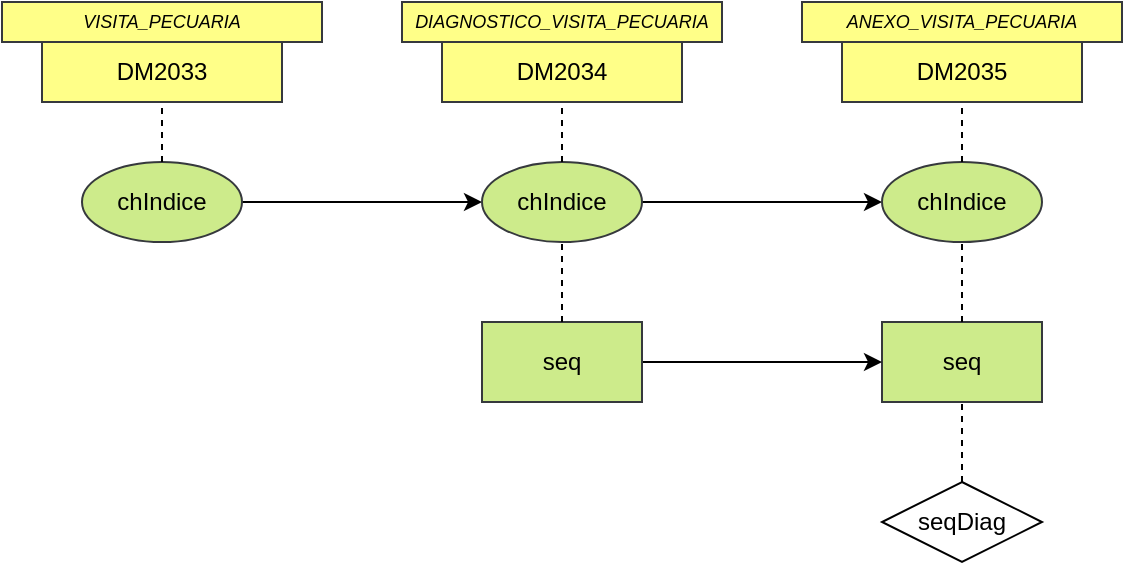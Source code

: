 <mxfile version="20.3.0" type="device"><diagram id="3SamPqX7cT_s5j4gHTwp" name="Página-1"><mxGraphModel dx="971" dy="587" grid="1" gridSize="10" guides="1" tooltips="1" connect="1" arrows="1" fold="1" page="1" pageScale="1" pageWidth="827" pageHeight="1169" math="0" shadow="0"><root><mxCell id="0"/><mxCell id="1" parent="0"/><mxCell id="nxip3xEBHm9ZcGWfJdOm-8" value="" style="group;" vertex="1" connectable="0" parent="1"><mxGeometry x="120" y="400" width="160" height="50" as="geometry"/></mxCell><mxCell id="nxip3xEBHm9ZcGWfJdOm-1" value="DM2033" style="whiteSpace=wrap;html=1;fillColor=#ffff88;strokeColor=#36393d;" vertex="1" parent="nxip3xEBHm9ZcGWfJdOm-8"><mxGeometry x="20" y="20" width="120" height="30" as="geometry"/></mxCell><mxCell id="nxip3xEBHm9ZcGWfJdOm-3" value="VISITA_PECUARIA" style="whiteSpace=wrap;html=1;fontStyle=2;fontSize=9;fillColor=#ffff88;strokeColor=#36393d;" vertex="1" parent="nxip3xEBHm9ZcGWfJdOm-8"><mxGeometry width="160" height="20" as="geometry"/></mxCell><mxCell id="nxip3xEBHm9ZcGWfJdOm-9" value="" style="group;" vertex="1" connectable="0" parent="1"><mxGeometry x="320" y="400" width="160" height="50" as="geometry"/></mxCell><mxCell id="nxip3xEBHm9ZcGWfJdOm-4" value="DM2034" style="whiteSpace=wrap;html=1;fillColor=#ffff88;strokeColor=#36393d;" vertex="1" parent="nxip3xEBHm9ZcGWfJdOm-9"><mxGeometry x="20" y="20" width="120" height="30" as="geometry"/></mxCell><mxCell id="nxip3xEBHm9ZcGWfJdOm-5" value="DIAGNOSTICO_VISITA_PECUARIA" style="whiteSpace=wrap;html=1;fontStyle=2;fontSize=9;fillColor=#ffff88;strokeColor=#36393d;" vertex="1" parent="nxip3xEBHm9ZcGWfJdOm-9"><mxGeometry width="160" height="20" as="geometry"/></mxCell><mxCell id="nxip3xEBHm9ZcGWfJdOm-10" value="" style="group;" vertex="1" connectable="0" parent="1"><mxGeometry x="520" y="400" width="160" height="50" as="geometry"/></mxCell><mxCell id="nxip3xEBHm9ZcGWfJdOm-6" value="DM2035" style="whiteSpace=wrap;html=1;fillColor=#ffff88;strokeColor=#36393d;" vertex="1" parent="nxip3xEBHm9ZcGWfJdOm-10"><mxGeometry x="20" y="20" width="120" height="30" as="geometry"/></mxCell><mxCell id="nxip3xEBHm9ZcGWfJdOm-7" value="ANEXO_VISITA_PECUARIA" style="whiteSpace=wrap;html=1;fontStyle=2;fontSize=9;fillColor=#ffff88;strokeColor=#36393d;glass=0;shadow=0;" vertex="1" parent="nxip3xEBHm9ZcGWfJdOm-10"><mxGeometry width="160" height="20" as="geometry"/></mxCell><mxCell id="nxip3xEBHm9ZcGWfJdOm-23" style="edgeStyle=orthogonalEdgeStyle;orthogonalLoop=1;jettySize=auto;html=1;fontSize=12;rounded=0;" edge="1" parent="1" source="nxip3xEBHm9ZcGWfJdOm-13" target="nxip3xEBHm9ZcGWfJdOm-17"><mxGeometry relative="1" as="geometry"/></mxCell><mxCell id="nxip3xEBHm9ZcGWfJdOm-13" value="chIndice" style="ellipse;whiteSpace=wrap;html=1;fontSize=12;fillColor=#cdeb8b;strokeColor=#36393d;" vertex="1" parent="1"><mxGeometry x="160" y="480" width="80" height="40" as="geometry"/></mxCell><mxCell id="nxip3xEBHm9ZcGWfJdOm-15" value="seq" style="whiteSpace=wrap;html=1;fontSize=12;fillColor=#cdeb8b;strokeColor=#36393d;" vertex="1" parent="1"><mxGeometry x="560" y="560" width="80" height="40" as="geometry"/></mxCell><mxCell id="nxip3xEBHm9ZcGWfJdOm-16" value="seqDiag" style="rhombus;whiteSpace=wrap;html=1;fontSize=12;" vertex="1" parent="1"><mxGeometry x="560" y="640" width="80" height="40" as="geometry"/></mxCell><mxCell id="nxip3xEBHm9ZcGWfJdOm-24" style="edgeStyle=orthogonalEdgeStyle;orthogonalLoop=1;jettySize=auto;html=1;fontSize=12;rounded=0;" edge="1" parent="1" source="nxip3xEBHm9ZcGWfJdOm-17" target="nxip3xEBHm9ZcGWfJdOm-18"><mxGeometry relative="1" as="geometry"/></mxCell><mxCell id="nxip3xEBHm9ZcGWfJdOm-17" value="chIndice" style="ellipse;whiteSpace=wrap;html=1;fontSize=12;fillColor=#cdeb8b;strokeColor=#36393d;" vertex="1" parent="1"><mxGeometry x="360" y="480" width="80" height="40" as="geometry"/></mxCell><mxCell id="nxip3xEBHm9ZcGWfJdOm-18" value="chIndice" style="ellipse;whiteSpace=wrap;html=1;fontSize=12;fillColor=#cdeb8b;strokeColor=#36393d;" vertex="1" parent="1"><mxGeometry x="560" y="480" width="80" height="40" as="geometry"/></mxCell><mxCell id="nxip3xEBHm9ZcGWfJdOm-25" style="edgeStyle=orthogonalEdgeStyle;orthogonalLoop=1;jettySize=auto;html=1;fontSize=12;rounded=0;" edge="1" parent="1" source="nxip3xEBHm9ZcGWfJdOm-19" target="nxip3xEBHm9ZcGWfJdOm-15"><mxGeometry relative="1" as="geometry"/></mxCell><mxCell id="nxip3xEBHm9ZcGWfJdOm-19" value="seq" style="whiteSpace=wrap;html=1;fontSize=12;fillColor=#cdeb8b;strokeColor=#36393d;" vertex="1" parent="1"><mxGeometry x="360" y="560" width="80" height="40" as="geometry"/></mxCell><mxCell id="nxip3xEBHm9ZcGWfJdOm-27" value="" style="endArrow=none;dashed=1;html=1;fontSize=12;rounded=0;" edge="1" parent="1" source="nxip3xEBHm9ZcGWfJdOm-17" target="nxip3xEBHm9ZcGWfJdOm-4"><mxGeometry width="50" height="50" relative="1" as="geometry"><mxPoint x="140" y="650" as="sourcePoint"/><mxPoint x="190" y="600" as="targetPoint"/></mxGeometry></mxCell><mxCell id="nxip3xEBHm9ZcGWfJdOm-28" value="" style="endArrow=none;dashed=1;html=1;fontSize=12;rounded=0;" edge="1" parent="1" source="nxip3xEBHm9ZcGWfJdOm-19" target="nxip3xEBHm9ZcGWfJdOm-17"><mxGeometry width="50" height="50" relative="1" as="geometry"><mxPoint x="150" y="660" as="sourcePoint"/><mxPoint x="200" y="610" as="targetPoint"/></mxGeometry></mxCell><mxCell id="nxip3xEBHm9ZcGWfJdOm-29" value="" style="endArrow=none;dashed=1;html=1;fontSize=12;rounded=0;" edge="1" parent="1" source="nxip3xEBHm9ZcGWfJdOm-18" target="nxip3xEBHm9ZcGWfJdOm-6"><mxGeometry width="50" height="50" relative="1" as="geometry"><mxPoint x="160" y="670" as="sourcePoint"/><mxPoint x="210" y="620" as="targetPoint"/></mxGeometry></mxCell><mxCell id="nxip3xEBHm9ZcGWfJdOm-30" value="" style="endArrow=none;dashed=1;html=1;fontSize=12;rounded=0;" edge="1" parent="1" source="nxip3xEBHm9ZcGWfJdOm-15" target="nxip3xEBHm9ZcGWfJdOm-18"><mxGeometry width="50" height="50" relative="1" as="geometry"><mxPoint x="170" y="680" as="sourcePoint"/><mxPoint x="220" y="630" as="targetPoint"/></mxGeometry></mxCell><mxCell id="nxip3xEBHm9ZcGWfJdOm-31" value="" style="endArrow=none;dashed=1;html=1;fontSize=12;rounded=0;" edge="1" parent="1" source="nxip3xEBHm9ZcGWfJdOm-16" target="nxip3xEBHm9ZcGWfJdOm-15"><mxGeometry width="50" height="50" relative="1" as="geometry"><mxPoint x="180" y="690" as="sourcePoint"/><mxPoint x="230" y="640" as="targetPoint"/></mxGeometry></mxCell><mxCell id="nxip3xEBHm9ZcGWfJdOm-33" value="" style="endArrow=none;dashed=1;html=1;fontSize=12;rounded=0;" edge="1" parent="1" source="nxip3xEBHm9ZcGWfJdOm-13" target="nxip3xEBHm9ZcGWfJdOm-1"><mxGeometry width="50" height="50" relative="1" as="geometry"><mxPoint x="410" y="490" as="sourcePoint"/><mxPoint x="410" y="460" as="targetPoint"/></mxGeometry></mxCell></root></mxGraphModel></diagram></mxfile>